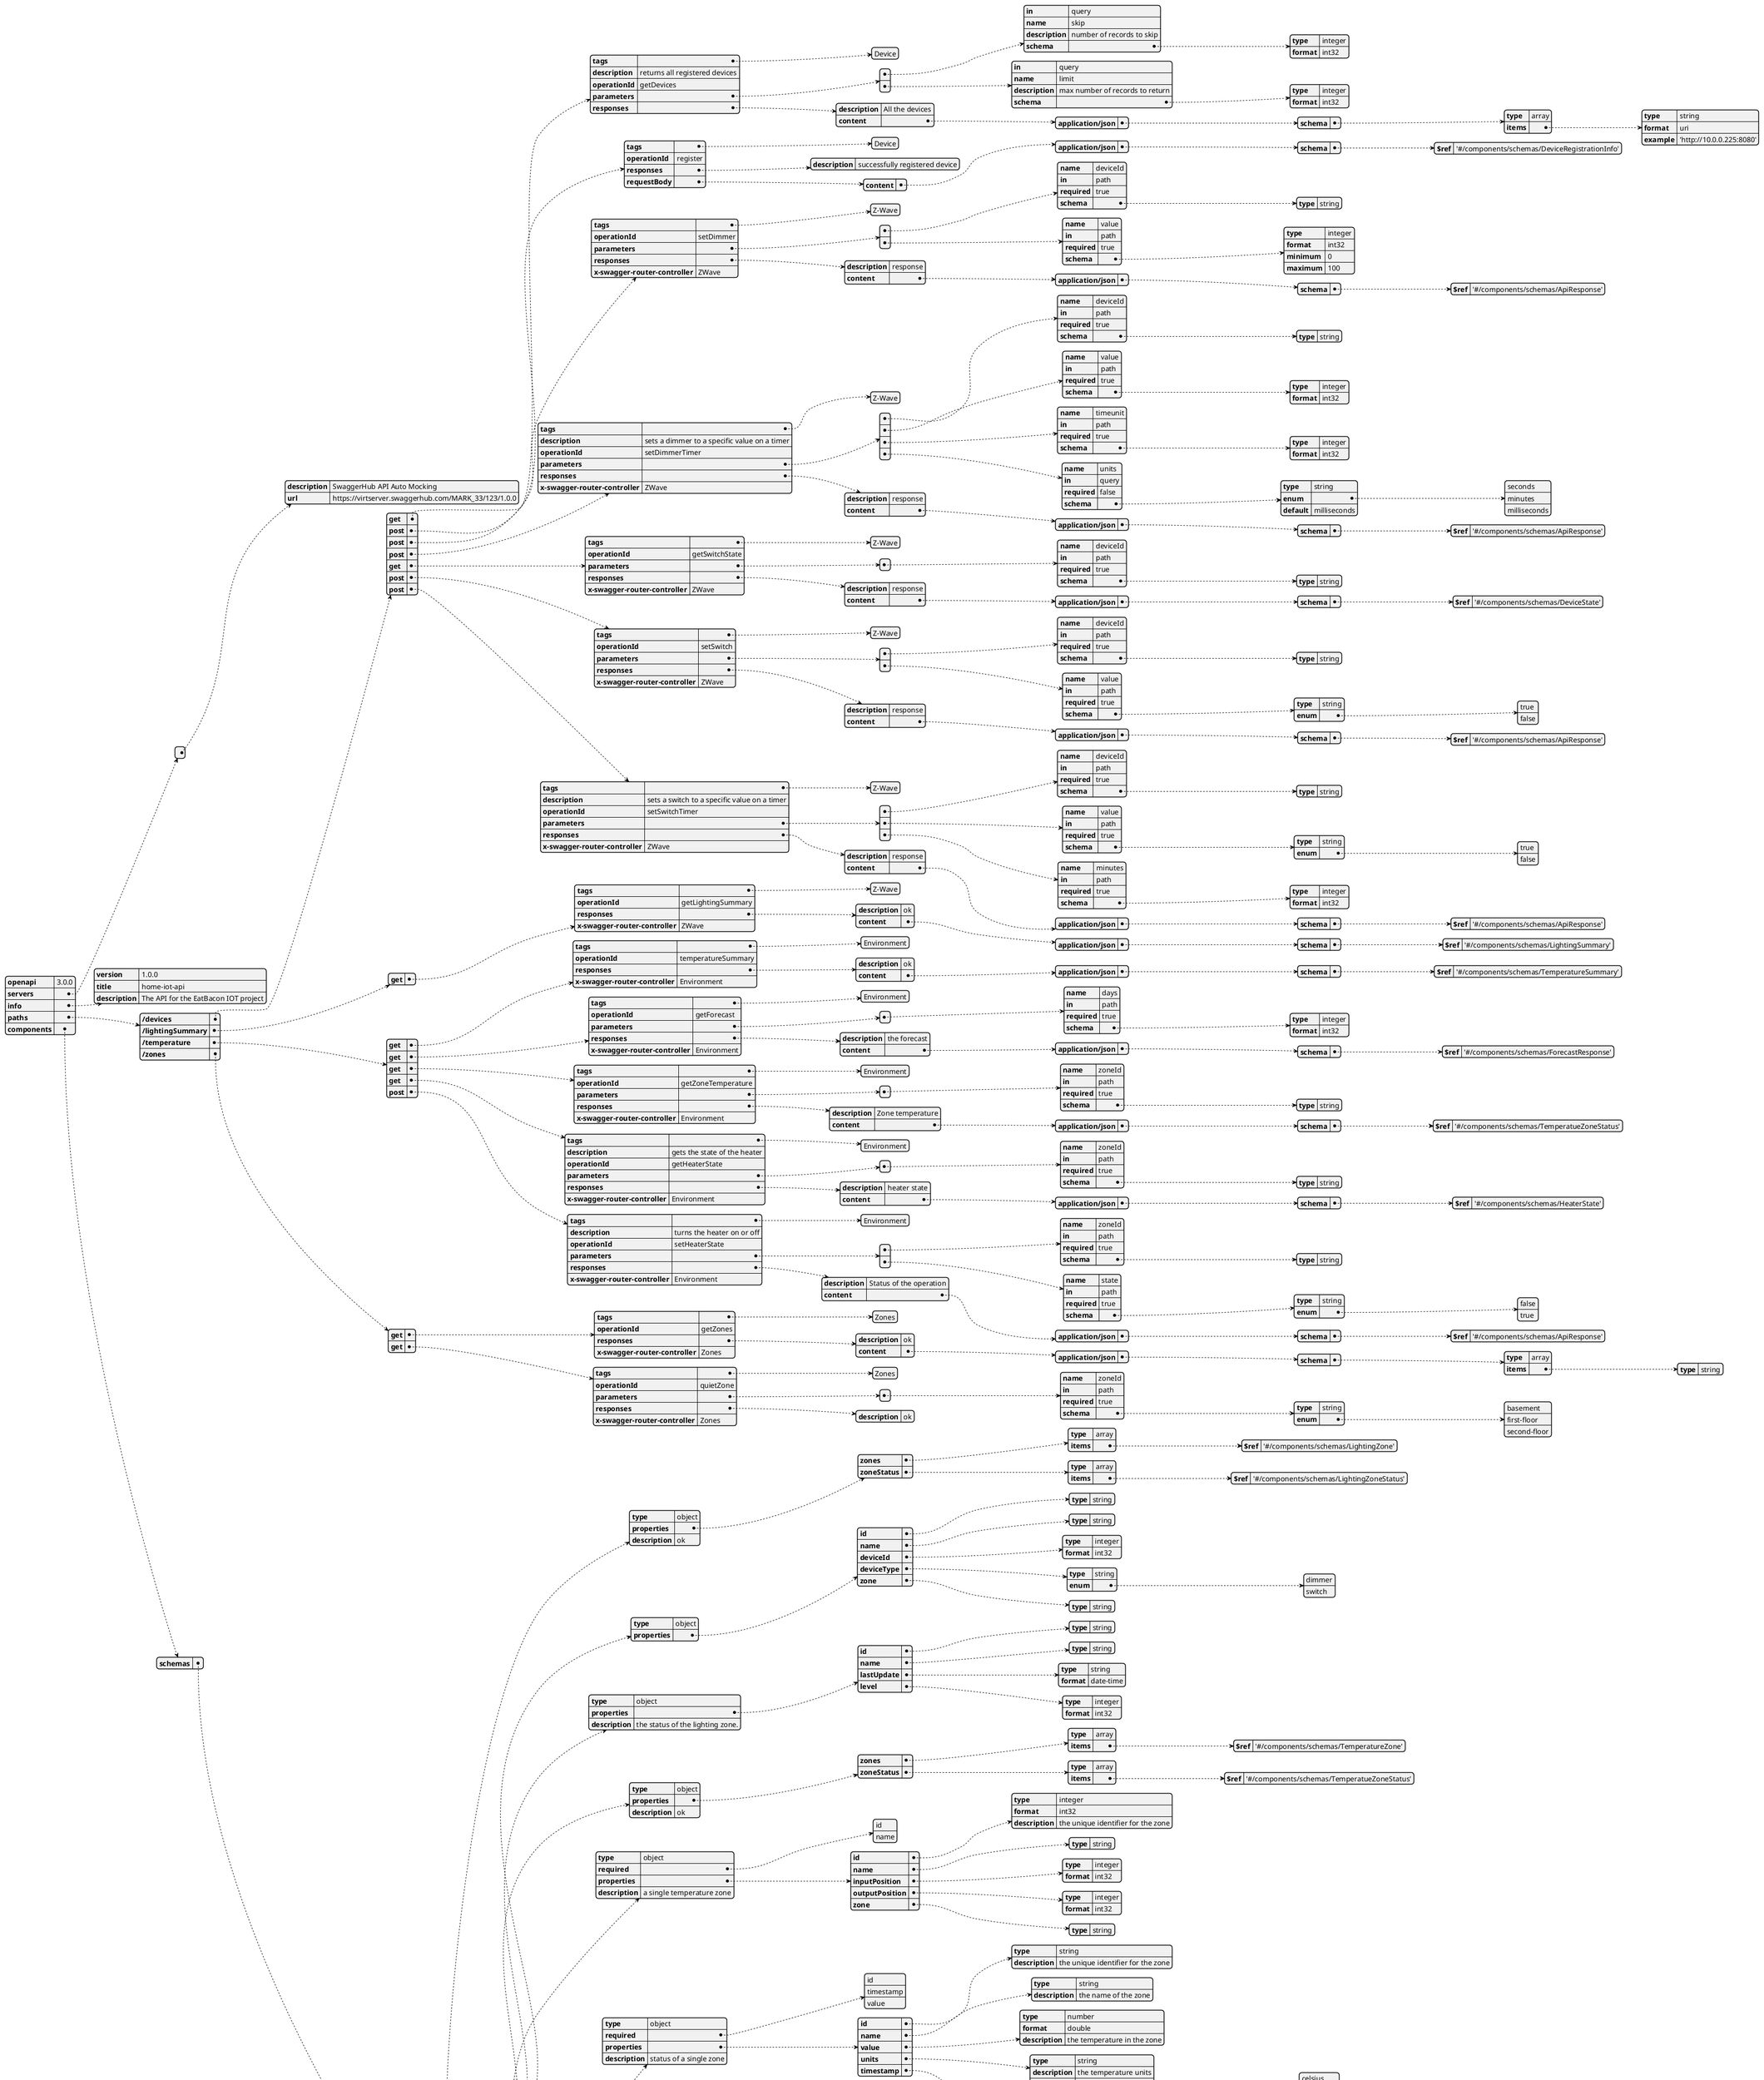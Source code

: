 @startyaml
openapi: 3.0.0
servers:
  # Added by API Auto Mocking Plugin
  - description: SwaggerHub API Auto Mocking
    url: https://virtserver.swaggerhub.com/MARK_33/123/1.0.0
info:
  version: "1.0.0"
  title: home-iot-api
  description: The API for the EatBacon IOT project
paths:
  /devices:
    get:
      tags:
        - Device
      description: returns all registered devices
      operationId: getDevices
      parameters:
        - in: query
          name: skip
          description: number of records to skip
          schema:
            type: integer
            format: int32
        - in: query
          name: limit
          description: max number of records to return
          schema:
            type: integer
            format: int32
      responses:
        '200':
          description: All the devices
          content:
            application/json:
              schema:
                type: array
                items:
                  type: string
                  format: uri
                  example: 'http://10.0.0.225:8080'
    post:
      tags:
        - Device
      operationId: register
      responses:
        '200':
          description: successfully registered device
      requestBody:
        content:
          application/json:
            schema:
              $ref: '#/components/schemas/DeviceRegistrationInfo'
  '/lighting/dimmers/{deviceId}/{value}':
    post:
      tags:
        - Z-Wave
      operationId: setDimmer
      parameters:
        - name: deviceId
          in: path
          required: true
          schema:
            type: string
        - name: value
          in: path
          required: true
          schema:
            type: integer
            format: int32
            minimum: 0
            maximum: 100
      responses:
        '200':
          description: response
          content:
            application/json:
              schema:
                $ref: '#/components/schemas/ApiResponse'
      x-swagger-router-controller: ZWave
  '/lighting/dimmers/{deviceId}/{value}/timer/{timeunit}':
    post:
      tags:
        - Z-Wave
      description: sets a dimmer to a specific value on a timer
      operationId: setDimmerTimer
      parameters:
        - name: deviceId
          in: path
          required: true
          schema:
            type: string
        - name: value
          in: path
          required: true
          schema:
            type: integer
            format: int32
        - name: timeunit
          in: path
          required: true
          schema:
            type: integer
            format: int32
        - name: units
          in: query
          required: false
          schema:
            type: string
            enum:
              - seconds
              - minutes
              - milliseconds
            default: milliseconds
      responses:
        '200':
          description: response
          content:
            application/json:
              schema:
                $ref: '#/components/schemas/ApiResponse'
      x-swagger-router-controller: ZWave
  '/lighting/switches/{deviceId}':
    get:
      tags:
        - Z-Wave
      operationId: getSwitchState
      parameters:
        - name: deviceId
          in: path
          required: true
          schema:
            type: string
      responses:
        '200':
          description: response
          content:
            application/json:
              schema:
                $ref: '#/components/schemas/DeviceState'
      x-swagger-router-controller: ZWave
  '/lighting/switches/{deviceId}/{value}':
    post:
      tags:
        - Z-Wave
      operationId: setSwitch
      parameters:
        - name: deviceId
          in: path
          required: true
          schema:
            type: string
        - name: value
          in: path
          required: true
          schema:
            type: string
            enum:
              - true
              - false
      responses:
        '200':
          description: response
          content:
            application/json:
              schema:
                $ref: '#/components/schemas/ApiResponse'
      x-swagger-router-controller: ZWave
  '/lighting/switches/{deviceId}/{value}/timer/{minutes}':
    post:
      tags:
        - Z-Wave
      description: sets a switch to a specific value on a timer
      operationId: setSwitchTimer
      parameters:
        - name: deviceId
          in: path
          required: true
          schema:
            type: string
        - name: value
          in: path
          required: true
          schema:
            type: string
            enum:
              - true
              - false
        - name: minutes
          in: path
          required: true
          schema:
            type: integer
            format: int32
      responses:
        '200':
          description: response
          content:
            application/json:
              schema:
                $ref: '#/components/schemas/ApiResponse'
      x-swagger-router-controller: ZWave
  /lightingSummary:
    get:
      tags:
        - Z-Wave
      operationId: getLightingSummary
      responses:
        '200':
          description: ok
          content:
            application/json:
              schema:
                $ref: '#/components/schemas/LightingSummary'
      x-swagger-router-controller: ZWave
  /temperature:
    get:
      tags:
        - Environment
      operationId: temperatureSummary
      responses:
        '200':
          description: ok
          content:
            application/json:
              schema:
                $ref: '#/components/schemas/TemperatureSummary'
      x-swagger-router-controller: Environment
  '/temperature/forecast/{days}':
    get:
      tags:
        - Environment
      operationId: getForecast
      parameters:
        - name: days
          in: path
          required: true
          schema:
            type: integer
            format: int32
      responses:
        '200':
          description: the forecast
          content:
            application/json:
              schema:
                $ref: '#/components/schemas/ForecastResponse'
      x-swagger-router-controller: Environment
  '/temperature/{zoneId}':
    get:
      tags:
        - Environment
      operationId: getZoneTemperature
      parameters:
        - name: zoneId
          in: path
          required: true
          schema:
            type: string
      responses:
        '200':
          description: Zone temperature
          content:
            application/json:
              schema:
                $ref: '#/components/schemas/TemperatueZoneStatus'
      x-swagger-router-controller: Environment
  '/temperature/{zoneId}/heater':
    get:
      tags:
        - Environment
      description: gets the state of the heater
      operationId: getHeaterState
      parameters:
        - name: zoneId
          in: path
          required: true
          schema:
            type: string
      responses:
        '200':
          description: heater state
          content:
            application/json:
              schema:
                $ref: '#/components/schemas/HeaterState'
      x-swagger-router-controller: Environment
  '/temperature/{zoneId}/heater/{state}':
    post:
      tags:
        - Environment
      description: turns the heater on or off
      operationId: setHeaterState
      parameters:
        - name: zoneId
          in: path
          required: true
          schema:
            type: string
        - name: state
          in: path
          required: true
          schema:
            type: string
            enum:
              - false
              - true
      responses:
        '200':
          description: Status of the operation
          content:
            application/json:
              schema:
                $ref: '#/components/schemas/ApiResponse'
      x-swagger-router-controller: Environment
  /zones:
    get:
      tags:
        - Zones
      operationId: getZones
      responses:
        '200':
          description: ok
          content:
            application/json:
              schema:
                type: array
                items:
                  type: string
      x-swagger-router-controller: Zones
  '/zones/{zoneId}/quiet':
    get:
      tags:
        - Zones
      operationId: quietZone
      parameters:
        - name: zoneId
          in: path
          required: true
          schema:
            type: string
            enum:
              - basement
              - first-floor
              - second-floor
      responses:
        '200':
          description: ok
      x-swagger-router-controller: Zones
components:
  schemas:
    LightingSummary:
      type: object
      properties:
        zones:
          type: array
          items:
            $ref: '#/components/schemas/LightingZone'
        zoneStatus:
          type: array
          items:
            $ref: '#/components/schemas/LightingZoneStatus'
      description: ok
    LightingZone:
      type: object
      properties:
        id:
          type: string
        name:
          type: string
        deviceId:
          type: integer
          format: int32
        deviceType:
          type: string
          enum:
            - dimmer
            - switch
        zone:
          type: string
    LightingZoneStatus:
      type: object
      properties:
        id:
          type: string
        name:
          type: string
        lastUpdate:
          type: string
          format: date-time
        level:
          type: integer
          format: int32
      description: the status of the lighting zone.
    TemperatureSummary:
      type: object
      properties:
        zones:
          type: array
          items:
            $ref: '#/components/schemas/TemperatureZone'
        zoneStatus:
          type: array
          items:
            $ref: '#/components/schemas/TemperatueZoneStatus'
      description: ok
    TemperatureZone:
      type: object
      required:
        - id
        - name
      properties:
        id:
          type: integer
          format: int32
          description: the unique identifier for the zone
        name:
          type: string
        inputPosition:
          type: integer
          format: int32
        outputPosition:
          type: integer
          format: int32
        zone:
          type: string
      description: a single temperature zone
    TemperatueZoneStatus:
      type: object
      required:
        - id
        - timestamp
        - value
      properties:
        id:
          type: string
          description: the unique identifier for the zone
        name:
          type: string
          description: the name of the zone
        value:
          type: number
          format: double
          description: the temperature in the zone
        units:
          type: string
          description: the temperature units
          enum:
            - celsius
            - fahrenheit
          default: fahrenheit
        timestamp:
          type: string
          format: date-time
          description: the timestamp when the temperature was measured
      description: status of a single zone
    ApiResponse:
      type: object
      properties:
        code:
          type: integer
          format: int32
        message:
          type: string
          example: everything is ok
    HeaterState:
      type: object
      properties:
        id:
          type: string
        state:
          type: string
    DeviceState:
      type: object
      properties:
        id:
          type: string
        name:
          type: string
        lastUpdate:
          type: string
          format: date-time
        level:
          type: integer
          format: int32
    ForecastResponse:
      type: object
      properties:
        city:
          $ref: '#/components/schemas/City'
        values:
          type: array
          items:
            $ref: '#/components/schemas/Forecast'
    Forecast:
      type: object
      properties:
        date:
          type: string
          format: date-time
        pressure:
          type: number
          format: double
        humidity:
          type: integer
          format: int32
        windSpeed:
          type: number
          format: double
        clouds:
          type: integer
          format: int32
        temperature:
          $ref: '#/components/schemas/ForecastTemperature'
        weather:
          $ref: '#/components/schemas/WeatherForecast'
    City:
      type: object
      properties:
        id:
          type: integer
          format: int64
        name:
          type: string
        lat:
          type: number
          format: double
        lon:
          type: number
          format: double
        country:
          type: string
    ForecastTemperature:
      type: object
      properties:
        low:
          type: number
          format: double
        high:
          type: number
          format: double
        morning:
          type: number
          format: double
        day:
          type: number
          format: double
        evening:
          type: number
          format: double
        night:
          type: number
          format: double
    WeatherForecast:
      type: object
      properties:
        summary:
          type: string
        description:
          type: string
        icon:
          type: string
    DeviceRegistrationInfo:
      type: object
      properties:
        uri:
          type: string
          format: uri
          example: 'http://10.0.0.220:8080'
        id:
          type: string
          format: uuid
          example: 0729a580-2240-11e6-9eb5-0002a5d5c51b
@endyaml